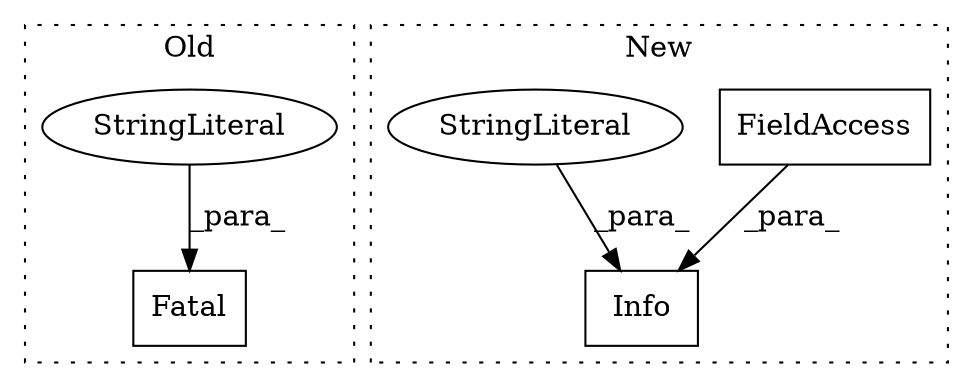 digraph G {
subgraph cluster0 {
1 [label="Fatal" a="32" s="4523,4567" l="6,1" shape="box"];
5 [label="StringLiteral" a="45" s="4529" l="38" shape="ellipse"];
label = "Old";
style="dotted";
}
subgraph cluster1 {
2 [label="Info" a="32" s="2746,2794" l="5,1" shape="box"];
3 [label="FieldAccess" a="22" s="2782" l="12" shape="box"];
4 [label="StringLiteral" a="45" s="2751" l="30" shape="ellipse"];
label = "New";
style="dotted";
}
3 -> 2 [label="_para_"];
4 -> 2 [label="_para_"];
5 -> 1 [label="_para_"];
}